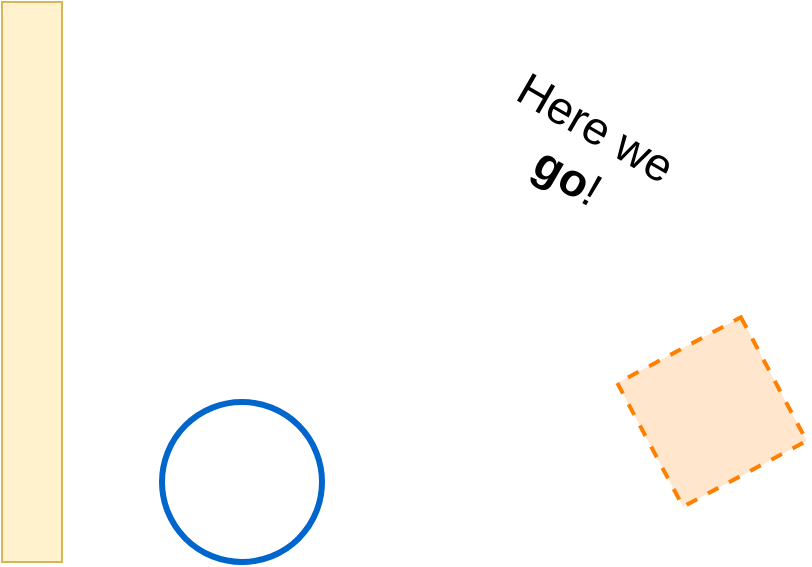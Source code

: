 <mxfile version="12.9.9" type="github">
  <diagram name="Page-1" id="97a40813-6b03-0c74-37c1-0168de264b11">
    <mxGraphModel dx="1345" dy="803" grid="1" gridSize="10" guides="1" tooltips="1" connect="1" arrows="1" fold="1" page="1" pageScale="1" pageWidth="500" pageHeight="300" background="#ffffff" math="0" shadow="0">
      <root>
        <mxCell id="0" />
        <mxCell id="1" parent="0" />
        <mxCell id="VF0xDYY6wkxBcJapf5UX-1" value="" style="rounded=0;whiteSpace=wrap;html=1;fillColor=#fff2cc;strokeColor=#d6b656;" parent="1" vertex="1">
          <mxGeometry x="10" y="10" width="30" height="280" as="geometry" />
        </mxCell>
        <mxCell id="VF0xDYY6wkxBcJapf5UX-2" value="" style="rounded=0;whiteSpace=wrap;html=1;rotation=62;fillColor=#ffe6cc;strokeColor=#FF8000;dashed=1;strokeWidth=2;" parent="1" vertex="1">
          <mxGeometry x="330" y="180" width="70" height="70" as="geometry" />
        </mxCell>
        <mxCell id="VF0xDYY6wkxBcJapf5UX-3" value="" style="ellipse;whiteSpace=wrap;html=1;aspect=fixed;fillColor=none;strokeColor=#0066CC;gradientColor=none;strokeWidth=3;" parent="1" vertex="1">
          <mxGeometry x="90" y="210" width="80" height="80" as="geometry" />
        </mxCell>
        <mxCell id="VF0xDYY6wkxBcJapf5UX-4" value="Here we &lt;b&gt;go&lt;/b&gt;!" style="text;html=1;strokeColor=none;fillColor=none;align=center;verticalAlign=middle;whiteSpace=wrap;rounded=0;rotation=30;fontSize=23;" parent="1" vertex="1">
          <mxGeometry x="240" y="50" width="120" height="70" as="geometry" />
        </mxCell>
      </root>
    </mxGraphModel>
  </diagram>
</mxfile>

